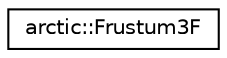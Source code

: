 digraph "Graphical Class Hierarchy"
{
 // LATEX_PDF_SIZE
  edge [fontname="Helvetica",fontsize="10",labelfontname="Helvetica",labelfontsize="10"];
  node [fontname="Helvetica",fontsize="10",shape=record];
  rankdir="LR";
  Node0 [label="arctic::Frustum3F",height=0.2,width=0.4,color="black", fillcolor="white", style="filled",URL="$structarctic_1_1_frustum3_f.html",tooltip=" "];
}
